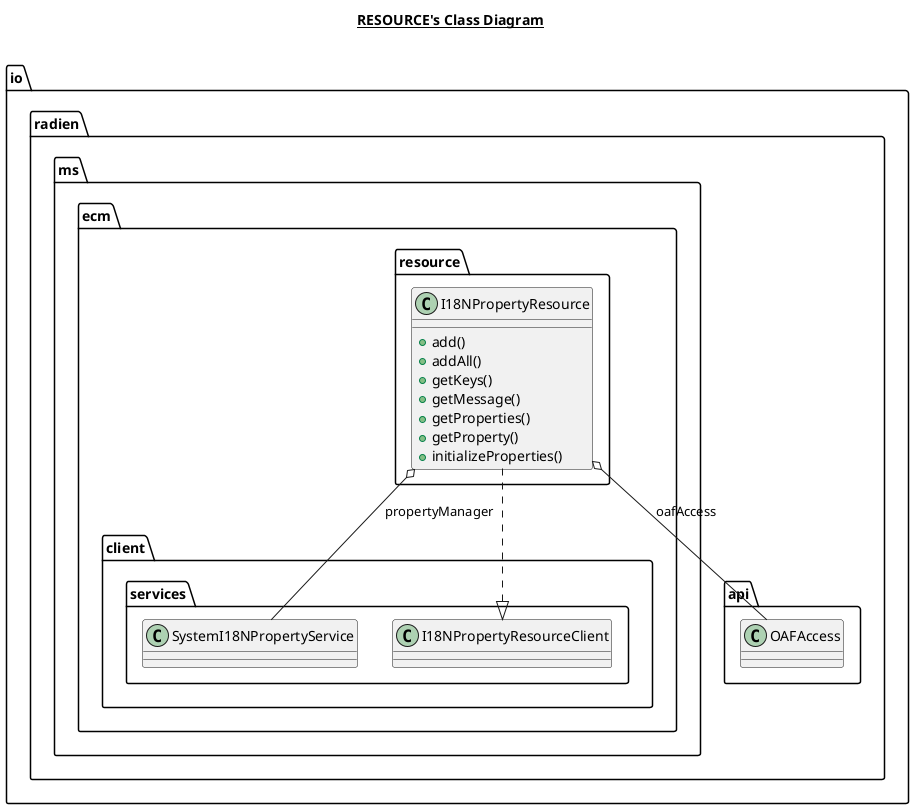@startuml

title __RESOURCE's Class Diagram__\n

  namespace io.radien.ms.ecm {
    namespace resource {
      class io.radien.ms.ecm.resource.I18NPropertyResource {
          + add()
          + addAll()
          + getKeys()
          + getMessage()
          + getProperties()
          + getProperty()
          + initializeProperties()
      }
    }
  }
  

  io.radien.ms.ecm.resource.I18NPropertyResource .up.|> io.radien.ms.ecm.client.services.I18NPropertyResourceClient
  io.radien.ms.ecm.resource.I18NPropertyResource o-- io.radien.api.OAFAccess : oafAccess
  io.radien.ms.ecm.resource.I18NPropertyResource o-- io.radien.ms.ecm.client.services.SystemI18NPropertyService : propertyManager







@enduml

